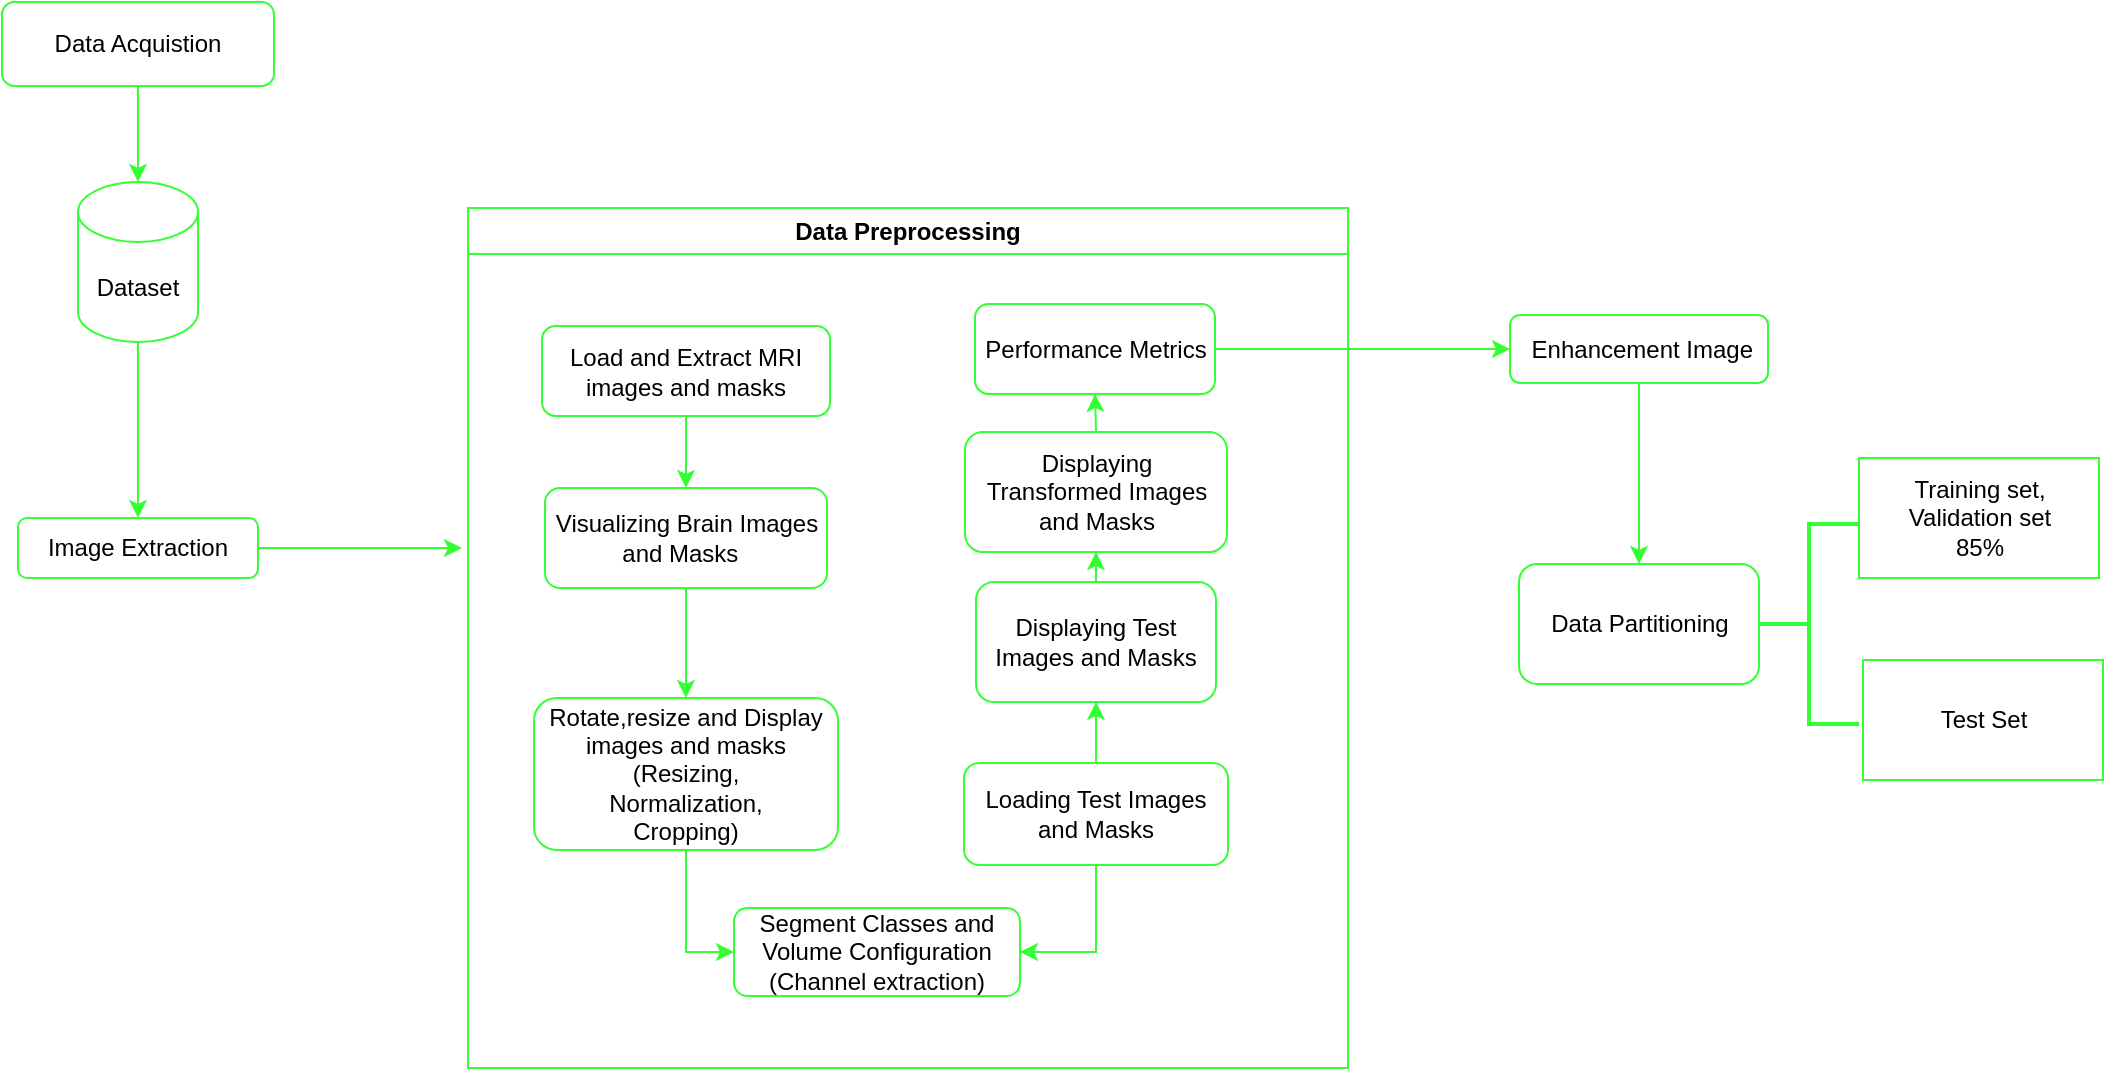 <mxfile version="24.3.1" type="device">
  <diagram name="Page-1" id="Zk5W06qT1UQT7pgOAM2h">
    <mxGraphModel dx="1918" dy="1055" grid="0" gridSize="10" guides="1" tooltips="1" connect="1" arrows="1" fold="1" page="0" pageScale="1" pageWidth="850" pageHeight="1100" math="0" shadow="0">
      <root>
        <mxCell id="0" />
        <mxCell id="1" parent="0" />
        <mxCell id="afe7-ouf3tAwMAN7R_hz-1" value="Dataset" style="shape=cylinder3;whiteSpace=wrap;html=1;boundedLbl=1;backgroundOutline=1;size=15;strokeColor=#33FF33;" parent="1" vertex="1">
          <mxGeometry x="-104" y="-219" width="60" height="80" as="geometry" />
        </mxCell>
        <mxCell id="afe7-ouf3tAwMAN7R_hz-2" value="Data Acquistion" style="rounded=1;whiteSpace=wrap;html=1;strokeColor=#33FF33;" parent="1" vertex="1">
          <mxGeometry x="-142" y="-309" width="136" height="42" as="geometry" />
        </mxCell>
        <mxCell id="afe7-ouf3tAwMAN7R_hz-5" value="Image Extraction" style="rounded=1;whiteSpace=wrap;html=1;strokeColor=#33FF33;" parent="1" vertex="1">
          <mxGeometry x="-134" y="-51" width="120" height="30" as="geometry" />
        </mxCell>
        <mxCell id="afe7-ouf3tAwMAN7R_hz-12" value="Data Preprocessing" style="swimlane;whiteSpace=wrap;html=1;strokeColor=#33FF33;" parent="1" vertex="1">
          <mxGeometry x="91" y="-206" width="440" height="430" as="geometry" />
        </mxCell>
        <mxCell id="ug-T8lhOMw4bXeefo8_t-3" value="Load and Extract MRI images and masks" style="rounded=1;whiteSpace=wrap;html=1;strokeColor=#33FF33;" parent="afe7-ouf3tAwMAN7R_hz-12" vertex="1">
          <mxGeometry x="37" y="59" width="144" height="45" as="geometry" />
        </mxCell>
        <mxCell id="ug-T8lhOMw4bXeefo8_t-4" value="&lt;div&gt;Visualizing Brain&amp;nbsp;&lt;span style=&quot;background-color: initial;&quot;&gt;Images and Masks&amp;nbsp;&amp;nbsp;&lt;/span&gt;&lt;/div&gt;" style="rounded=1;whiteSpace=wrap;html=1;strokeColor=#33FF33;" parent="afe7-ouf3tAwMAN7R_hz-12" vertex="1">
          <mxGeometry x="38.5" y="140" width="141" height="50" as="geometry" />
        </mxCell>
        <mxCell id="ug-T8lhOMw4bXeefo8_t-5" value="&lt;div&gt;Rotate,resize and&amp;nbsp;&lt;span style=&quot;background-color: initial;&quot;&gt;Display images and masks&lt;br&gt;&lt;/span&gt;&lt;span style=&quot;background-color: initial;&quot;&gt;(&lt;/span&gt;&lt;span style=&quot;background-color: initial;&quot;&gt;Resizing,&lt;/span&gt;&lt;/div&gt;&lt;div&gt;Normalization,&lt;/div&gt;&lt;div&gt;Cropping)&lt;/div&gt;" style="rounded=1;whiteSpace=wrap;html=1;strokeColor=#33FF33;" parent="afe7-ouf3tAwMAN7R_hz-12" vertex="1">
          <mxGeometry x="33" y="245" width="152" height="76" as="geometry" />
        </mxCell>
        <mxCell id="ug-T8lhOMw4bXeefo8_t-6" value="&lt;div&gt;Segment Classes and Volume&amp;nbsp;&lt;span style=&quot;background-color: initial;&quot;&gt;Configuration (&lt;/span&gt;&lt;span style=&quot;background-color: initial;&quot;&gt;Channel extraction)&lt;/span&gt;&lt;/div&gt;" style="rounded=1;whiteSpace=wrap;html=1;strokeColor=#33FF33;" parent="afe7-ouf3tAwMAN7R_hz-12" vertex="1">
          <mxGeometry x="133" y="350" width="143" height="44" as="geometry" />
        </mxCell>
        <mxCell id="ug-T8lhOMw4bXeefo8_t-7" value="Loading Test Images and&amp;nbsp;Masks" style="rounded=1;whiteSpace=wrap;html=1;strokeColor=#33FF33;" parent="afe7-ouf3tAwMAN7R_hz-12" vertex="1">
          <mxGeometry x="248" y="277.5" width="132" height="51" as="geometry" />
        </mxCell>
        <mxCell id="ug-T8lhOMw4bXeefo8_t-8" value="Displaying Test Images and&amp;nbsp;Masks" style="rounded=1;whiteSpace=wrap;html=1;strokeColor=#33FF33;" parent="afe7-ouf3tAwMAN7R_hz-12" vertex="1">
          <mxGeometry x="254" y="187" width="120" height="60" as="geometry" />
        </mxCell>
        <mxCell id="ug-T8lhOMw4bXeefo8_t-9" value="Displaying Transformed&amp;nbsp;Images and Masks" style="rounded=1;whiteSpace=wrap;html=1;strokeColor=#33FF33;" parent="afe7-ouf3tAwMAN7R_hz-12" vertex="1">
          <mxGeometry x="248.5" y="112" width="131" height="60" as="geometry" />
        </mxCell>
        <mxCell id="ug-T8lhOMw4bXeefo8_t-10" value="Performance Metrics" style="rounded=1;whiteSpace=wrap;html=1;strokeColor=#33FF33;" parent="afe7-ouf3tAwMAN7R_hz-12" vertex="1">
          <mxGeometry x="253.5" y="48" width="120" height="45" as="geometry" />
        </mxCell>
        <mxCell id="ug-T8lhOMw4bXeefo8_t-12" value="" style="endArrow=classic;html=1;rounded=0;exitX=0.5;exitY=1;exitDx=0;exitDy=0;entryX=0.5;entryY=0;entryDx=0;entryDy=0;strokeColor=#33FF33;" parent="afe7-ouf3tAwMAN7R_hz-12" source="ug-T8lhOMw4bXeefo8_t-4" target="ug-T8lhOMw4bXeefo8_t-5" edge="1">
          <mxGeometry width="50" height="50" relative="1" as="geometry">
            <mxPoint x="256.5" y="321" as="sourcePoint" />
            <mxPoint x="306.5" y="271" as="targetPoint" />
          </mxGeometry>
        </mxCell>
        <mxCell id="ug-T8lhOMw4bXeefo8_t-15" value="" style="endArrow=classic;html=1;rounded=0;exitX=0.5;exitY=0;exitDx=0;exitDy=0;entryX=0.5;entryY=1;entryDx=0;entryDy=0;strokeColor=#33FF33;" parent="afe7-ouf3tAwMAN7R_hz-12" source="ug-T8lhOMw4bXeefo8_t-7" target="ug-T8lhOMw4bXeefo8_t-8" edge="1">
          <mxGeometry width="50" height="50" relative="1" as="geometry">
            <mxPoint x="301" y="267" as="sourcePoint" />
            <mxPoint x="351" y="217" as="targetPoint" />
          </mxGeometry>
        </mxCell>
        <mxCell id="ug-T8lhOMw4bXeefo8_t-16" value="" style="endArrow=classic;html=1;rounded=0;entryX=0.5;entryY=1;entryDx=0;entryDy=0;exitX=0.5;exitY=0;exitDx=0;exitDy=0;strokeColor=#33FF33;" parent="afe7-ouf3tAwMAN7R_hz-12" source="ug-T8lhOMw4bXeefo8_t-8" target="ug-T8lhOMw4bXeefo8_t-9" edge="1">
          <mxGeometry width="50" height="50" relative="1" as="geometry">
            <mxPoint x="257" y="225" as="sourcePoint" />
            <mxPoint x="307" y="175" as="targetPoint" />
          </mxGeometry>
        </mxCell>
        <mxCell id="ug-T8lhOMw4bXeefo8_t-18" value="" style="endArrow=classic;html=1;rounded=0;exitX=0.5;exitY=0;exitDx=0;exitDy=0;entryX=0.5;entryY=1;entryDx=0;entryDy=0;strokeColor=#33FF33;" parent="afe7-ouf3tAwMAN7R_hz-12" source="ug-T8lhOMw4bXeefo8_t-9" target="ug-T8lhOMw4bXeefo8_t-10" edge="1">
          <mxGeometry width="50" height="50" relative="1" as="geometry">
            <mxPoint x="257" y="225" as="sourcePoint" />
            <mxPoint x="307" y="175" as="targetPoint" />
          </mxGeometry>
        </mxCell>
        <mxCell id="9cUuBrU2ixa6aFTMCLF7-6" value="" style="endArrow=classic;html=1;rounded=0;exitX=0.5;exitY=1;exitDx=0;exitDy=0;entryX=0.5;entryY=0;entryDx=0;entryDy=0;strokeColor=#33FF33;" parent="afe7-ouf3tAwMAN7R_hz-12" source="ug-T8lhOMw4bXeefo8_t-3" target="ug-T8lhOMw4bXeefo8_t-4" edge="1">
          <mxGeometry width="50" height="50" relative="1" as="geometry">
            <mxPoint x="441" y="243" as="sourcePoint" />
            <mxPoint x="491" y="193" as="targetPoint" />
          </mxGeometry>
        </mxCell>
        <mxCell id="ZbhLcfBzUlGGiKwdxXkI-1" value="" style="endArrow=classic;html=1;rounded=0;exitX=0.5;exitY=1;exitDx=0;exitDy=0;entryX=0;entryY=0.5;entryDx=0;entryDy=0;edgeStyle=orthogonalEdgeStyle;strokeColor=#33FF33;" edge="1" parent="afe7-ouf3tAwMAN7R_hz-12" source="ug-T8lhOMw4bXeefo8_t-5" target="ug-T8lhOMw4bXeefo8_t-6">
          <mxGeometry width="50" height="50" relative="1" as="geometry">
            <mxPoint x="630" y="183" as="sourcePoint" />
            <mxPoint x="680" y="133" as="targetPoint" />
          </mxGeometry>
        </mxCell>
        <mxCell id="ZbhLcfBzUlGGiKwdxXkI-2" value="" style="endArrow=classic;html=1;rounded=0;exitX=0.5;exitY=1;exitDx=0;exitDy=0;entryX=1;entryY=0.5;entryDx=0;entryDy=0;edgeStyle=orthogonalEdgeStyle;strokeColor=#33FF33;" edge="1" parent="afe7-ouf3tAwMAN7R_hz-12" source="ug-T8lhOMw4bXeefo8_t-7" target="ug-T8lhOMw4bXeefo8_t-6">
          <mxGeometry width="50" height="50" relative="1" as="geometry">
            <mxPoint x="630" y="183" as="sourcePoint" />
            <mxPoint x="341" y="517.6" as="targetPoint" />
          </mxGeometry>
        </mxCell>
        <mxCell id="54kNWInZLa3wsz9TrOrU-19" value="&amp;nbsp;Enhancement Image" style="rounded=1;whiteSpace=wrap;html=1;strokeColor=#33FF33;" parent="1" vertex="1">
          <mxGeometry x="612" y="-152.5" width="129" height="34" as="geometry" />
        </mxCell>
        <mxCell id="54kNWInZLa3wsz9TrOrU-20" value="Data Partitioning" style="rounded=1;whiteSpace=wrap;html=1;strokeColor=#33FF33;" parent="1" vertex="1">
          <mxGeometry x="616.5" y="-28" width="120" height="60" as="geometry" />
        </mxCell>
        <mxCell id="54kNWInZLa3wsz9TrOrU-26" value="Training set,&lt;br&gt;Validation set&lt;br&gt;85%" style="rounded=0;whiteSpace=wrap;html=1;strokeColor=#33FF33;" parent="1" vertex="1">
          <mxGeometry x="786.5" y="-81" width="120" height="60" as="geometry" />
        </mxCell>
        <mxCell id="54kNWInZLa3wsz9TrOrU-28" value="Test Set" style="rounded=0;whiteSpace=wrap;html=1;strokeColor=#33FF33;" parent="1" vertex="1">
          <mxGeometry x="788.5" y="20" width="120" height="60" as="geometry" />
        </mxCell>
        <mxCell id="54kNWInZLa3wsz9TrOrU-29" value="" style="strokeWidth=2;html=1;shape=mxgraph.flowchart.annotation_2;align=left;labelPosition=right;pointerEvents=1;direction=east;strokeColor=#33FF33;" parent="1" vertex="1">
          <mxGeometry x="736.5" y="-48" width="50" height="100" as="geometry" />
        </mxCell>
        <mxCell id="ug-T8lhOMw4bXeefo8_t-20" value="" style="endArrow=classic;html=1;rounded=0;exitX=1;exitY=0.5;exitDx=0;exitDy=0;strokeColor=#33FF33;" parent="1" source="afe7-ouf3tAwMAN7R_hz-5" edge="1">
          <mxGeometry width="50" height="50" relative="1" as="geometry">
            <mxPoint x="407" y="-249" as="sourcePoint" />
            <mxPoint x="88" y="-36" as="targetPoint" />
          </mxGeometry>
        </mxCell>
        <mxCell id="ug-T8lhOMw4bXeefo8_t-21" value="" style="endArrow=classic;html=1;rounded=0;exitX=0.5;exitY=1;exitDx=0;exitDy=0;exitPerimeter=0;strokeColor=#33FF33;" parent="1" source="afe7-ouf3tAwMAN7R_hz-1" target="afe7-ouf3tAwMAN7R_hz-5" edge="1">
          <mxGeometry width="50" height="50" relative="1" as="geometry">
            <mxPoint x="697" y="-131" as="sourcePoint" />
            <mxPoint x="747" y="-181" as="targetPoint" />
          </mxGeometry>
        </mxCell>
        <mxCell id="ug-T8lhOMw4bXeefo8_t-22" value="" style="endArrow=classic;html=1;rounded=0;exitX=0.5;exitY=1;exitDx=0;exitDy=0;entryX=0.5;entryY=0;entryDx=0;entryDy=0;entryPerimeter=0;strokeColor=#33FF33;" parent="1" source="afe7-ouf3tAwMAN7R_hz-2" target="afe7-ouf3tAwMAN7R_hz-1" edge="1">
          <mxGeometry width="50" height="50" relative="1" as="geometry">
            <mxPoint x="385" y="-29" as="sourcePoint" />
            <mxPoint x="45" y="-324" as="targetPoint" />
          </mxGeometry>
        </mxCell>
        <mxCell id="ZbhLcfBzUlGGiKwdxXkI-6" value="" style="endArrow=classic;html=1;rounded=0;exitX=1;exitY=0.5;exitDx=0;exitDy=0;entryX=0;entryY=0.5;entryDx=0;entryDy=0;strokeColor=#33FF33;" edge="1" parent="1" source="ug-T8lhOMw4bXeefo8_t-10" target="54kNWInZLa3wsz9TrOrU-19">
          <mxGeometry width="50" height="50" relative="1" as="geometry">
            <mxPoint x="762" y="-103" as="sourcePoint" />
            <mxPoint x="812" y="-153" as="targetPoint" />
          </mxGeometry>
        </mxCell>
        <mxCell id="ZbhLcfBzUlGGiKwdxXkI-7" value="" style="endArrow=classic;html=1;rounded=0;exitX=0.5;exitY=1;exitDx=0;exitDy=0;strokeColor=#33FF33;" edge="1" parent="1" source="54kNWInZLa3wsz9TrOrU-19" target="54kNWInZLa3wsz9TrOrU-20">
          <mxGeometry width="50" height="50" relative="1" as="geometry">
            <mxPoint x="762" y="-103" as="sourcePoint" />
            <mxPoint x="812" y="-153" as="targetPoint" />
          </mxGeometry>
        </mxCell>
      </root>
    </mxGraphModel>
  </diagram>
</mxfile>
